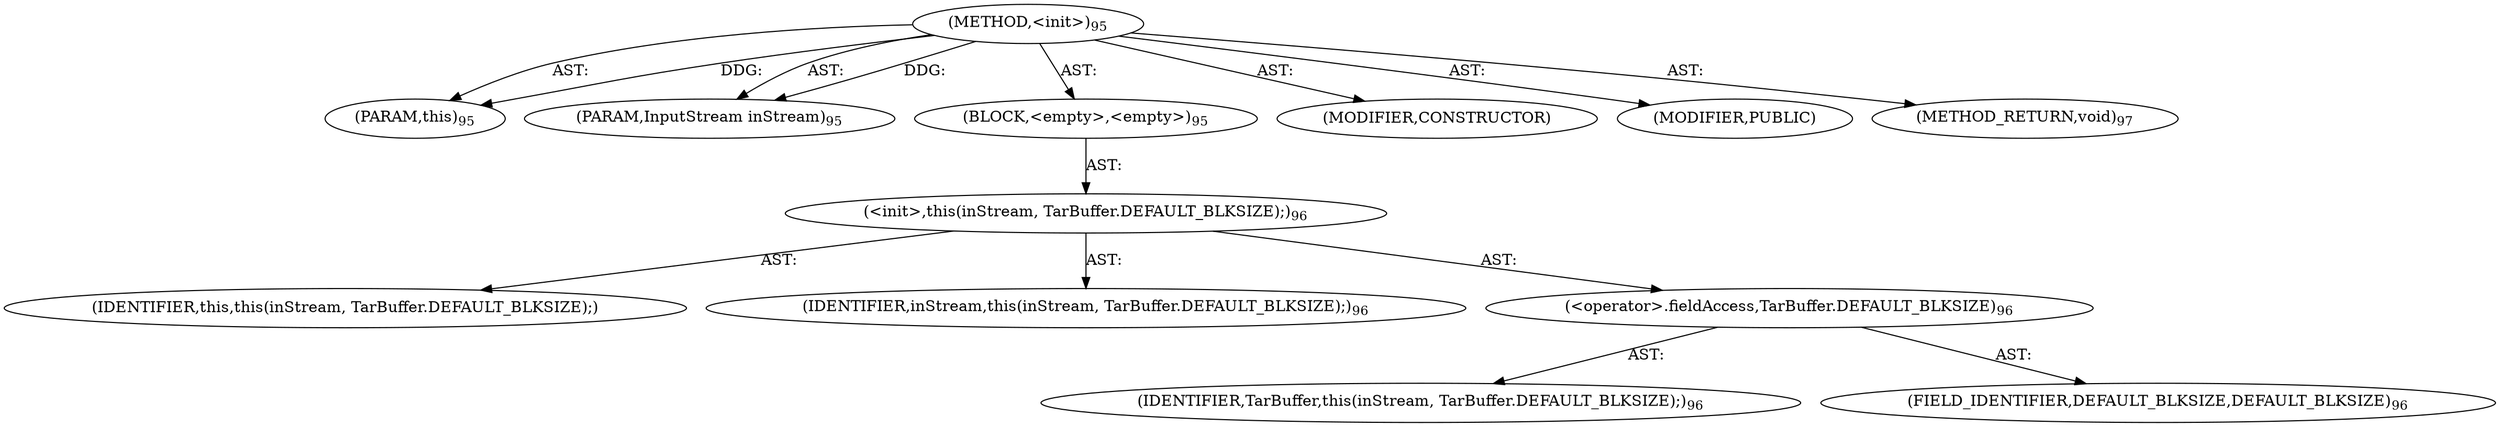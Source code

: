 digraph "&lt;init&gt;" {  
"111669149696" [label = <(METHOD,&lt;init&gt;)<SUB>95</SUB>> ]
"115964117007" [label = <(PARAM,this)<SUB>95</SUB>> ]
"115964117013" [label = <(PARAM,InputStream inStream)<SUB>95</SUB>> ]
"25769803776" [label = <(BLOCK,&lt;empty&gt;,&lt;empty&gt;)<SUB>95</SUB>> ]
"30064771072" [label = <(&lt;init&gt;,this(inStream, TarBuffer.DEFAULT_BLKSIZE);)<SUB>96</SUB>> ]
"68719476840" [label = <(IDENTIFIER,this,this(inStream, TarBuffer.DEFAULT_BLKSIZE);)> ]
"68719476850" [label = <(IDENTIFIER,inStream,this(inStream, TarBuffer.DEFAULT_BLKSIZE);)<SUB>96</SUB>> ]
"30064771073" [label = <(&lt;operator&gt;.fieldAccess,TarBuffer.DEFAULT_BLKSIZE)<SUB>96</SUB>> ]
"68719476851" [label = <(IDENTIFIER,TarBuffer,this(inStream, TarBuffer.DEFAULT_BLKSIZE);)<SUB>96</SUB>> ]
"55834574848" [label = <(FIELD_IDENTIFIER,DEFAULT_BLKSIZE,DEFAULT_BLKSIZE)<SUB>96</SUB>> ]
"133143986189" [label = <(MODIFIER,CONSTRUCTOR)> ]
"133143986190" [label = <(MODIFIER,PUBLIC)> ]
"128849018880" [label = <(METHOD_RETURN,void)<SUB>97</SUB>> ]
  "111669149696" -> "115964117007"  [ label = "AST: "] 
  "111669149696" -> "115964117013"  [ label = "AST: "] 
  "111669149696" -> "25769803776"  [ label = "AST: "] 
  "111669149696" -> "133143986189"  [ label = "AST: "] 
  "111669149696" -> "133143986190"  [ label = "AST: "] 
  "111669149696" -> "128849018880"  [ label = "AST: "] 
  "25769803776" -> "30064771072"  [ label = "AST: "] 
  "30064771072" -> "68719476840"  [ label = "AST: "] 
  "30064771072" -> "68719476850"  [ label = "AST: "] 
  "30064771072" -> "30064771073"  [ label = "AST: "] 
  "30064771073" -> "68719476851"  [ label = "AST: "] 
  "30064771073" -> "55834574848"  [ label = "AST: "] 
  "111669149696" -> "115964117007"  [ label = "DDG: "] 
  "111669149696" -> "115964117013"  [ label = "DDG: "] 
}
